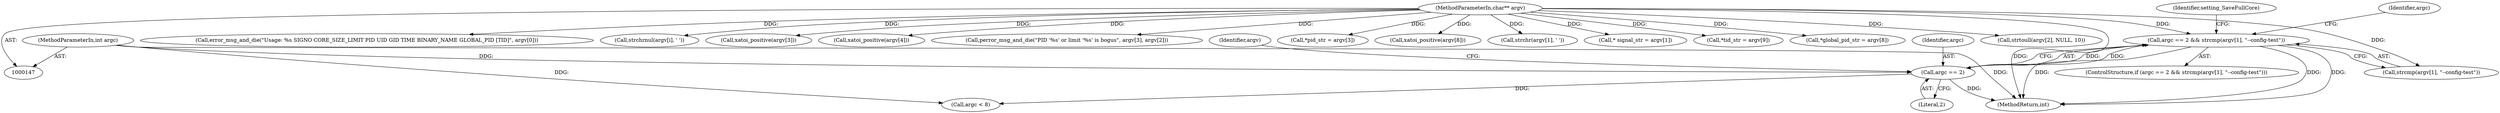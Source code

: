 digraph "0_abrt_3c1b60cfa62d39e5fff5a53a5bc53dae189e740e@API" {
"1000287" [label="(Call,argc == 2 && strcmp(argv[1], \"--config-test\"))"];
"1000288" [label="(Call,argc == 2)"];
"1000148" [label="(MethodParameterIn,int argc)"];
"1000149" [label="(MethodParameterIn,char** argv)"];
"1000149" [label="(MethodParameterIn,char** argv)"];
"1000293" [label="(Identifier,argv)"];
"1000354" [label="(Call,strtoull(argv[2], NULL, 10))"];
"1000291" [label="(Call,strcmp(argv[1], \"--config-test\"))"];
"1000287" [label="(Call,argc == 2 && strcmp(argv[1], \"--config-test\"))"];
"1000305" [label="(Call,error_msg_and_die(\"Usage: %s SIGNO CORE_SIZE_LIMIT PID UID GID TIME BINARY_NAME GLOBAL_PID [TID]\", argv[0]))"];
"1000330" [label="(Call,strchrnul(argv[i], ' '))"];
"1000387" [label="(Call,xatoi_positive(argv[3]))"];
"1000301" [label="(Call,argc < 8)"];
"1000148" [label="(MethodParameterIn,int argc)"];
"1000394" [label="(Call,xatoi_positive(argv[4]))"];
"1000289" [label="(Identifier,argc)"];
"1000290" [label="(Literal,2)"];
"1000405" [label="(Call,perror_msg_and_die(\"PID '%s' or limit '%s' is bogus\", argv[3], argv[2]))"];
"1000288" [label="(Call,argc == 2)"];
"1001447" [label="(MethodReturn,int)"];
"1000379" [label="(Call,*pid_str = argv[3])"];
"1000437" [label="(Call,xatoi_positive(argv[8]))"];
"1000311" [label="(Call,strchr(argv[1], ' '))"];
"1000341" [label="(Call,* signal_str = argv[1])"];
"1000447" [label="(Call,*tid_str = argv[9])"];
"1000429" [label="(Call,*global_pid_str = argv[8])"];
"1000298" [label="(Identifier,setting_SaveFullCore)"];
"1000302" [label="(Identifier,argc)"];
"1000286" [label="(ControlStructure,if (argc == 2 && strcmp(argv[1], \"--config-test\")))"];
"1000287" -> "1000286"  [label="AST: "];
"1000287" -> "1000288"  [label="CFG: "];
"1000287" -> "1000291"  [label="CFG: "];
"1000288" -> "1000287"  [label="AST: "];
"1000291" -> "1000287"  [label="AST: "];
"1000298" -> "1000287"  [label="CFG: "];
"1000302" -> "1000287"  [label="CFG: "];
"1000287" -> "1001447"  [label="DDG: "];
"1000287" -> "1001447"  [label="DDG: "];
"1000287" -> "1001447"  [label="DDG: "];
"1000288" -> "1000287"  [label="DDG: "];
"1000288" -> "1000287"  [label="DDG: "];
"1000149" -> "1000287"  [label="DDG: "];
"1000288" -> "1000290"  [label="CFG: "];
"1000289" -> "1000288"  [label="AST: "];
"1000290" -> "1000288"  [label="AST: "];
"1000293" -> "1000288"  [label="CFG: "];
"1000288" -> "1001447"  [label="DDG: "];
"1000148" -> "1000288"  [label="DDG: "];
"1000288" -> "1000301"  [label="DDG: "];
"1000148" -> "1000147"  [label="AST: "];
"1000148" -> "1001447"  [label="DDG: "];
"1000148" -> "1000301"  [label="DDG: "];
"1000149" -> "1000147"  [label="AST: "];
"1000149" -> "1001447"  [label="DDG: "];
"1000149" -> "1000291"  [label="DDG: "];
"1000149" -> "1000305"  [label="DDG: "];
"1000149" -> "1000311"  [label="DDG: "];
"1000149" -> "1000330"  [label="DDG: "];
"1000149" -> "1000341"  [label="DDG: "];
"1000149" -> "1000354"  [label="DDG: "];
"1000149" -> "1000379"  [label="DDG: "];
"1000149" -> "1000387"  [label="DDG: "];
"1000149" -> "1000394"  [label="DDG: "];
"1000149" -> "1000405"  [label="DDG: "];
"1000149" -> "1000429"  [label="DDG: "];
"1000149" -> "1000437"  [label="DDG: "];
"1000149" -> "1000447"  [label="DDG: "];
}
